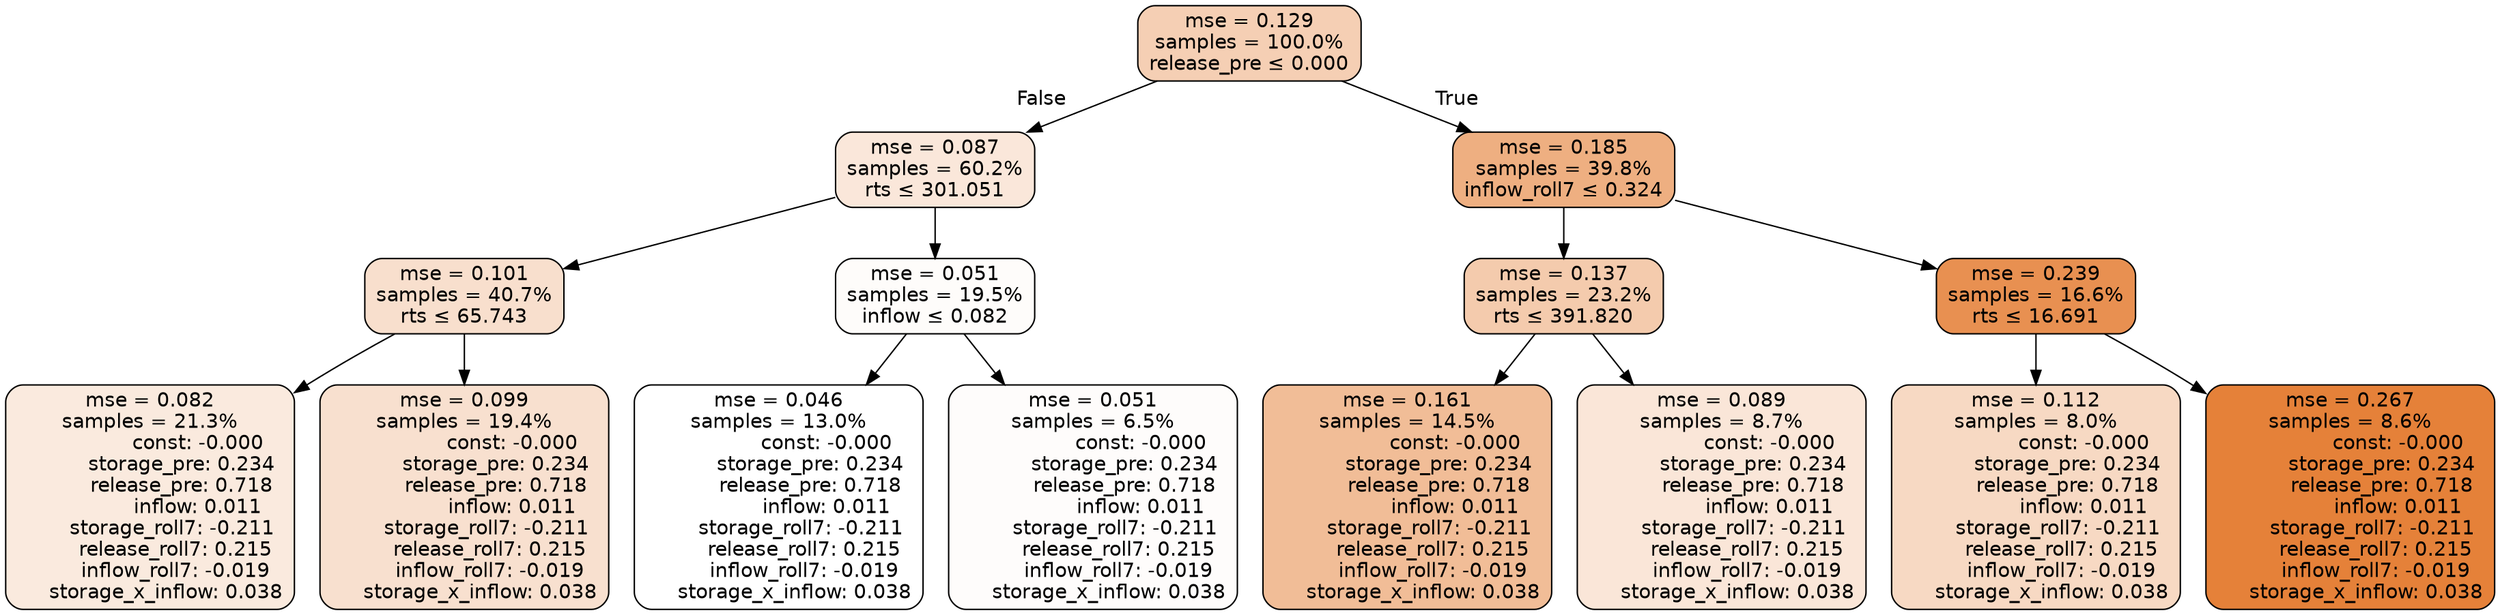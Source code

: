 digraph tree {
node [shape=rectangle, style="filled, rounded", color="black", fontname=helvetica] ;
edge [fontname=helvetica] ;
	"0" [label="mse = 0.129
samples = 100.0%
release_pre &le; 0.000", fillcolor="#f5cfb4"]
	"1" [label="mse = 0.087
samples = 60.2%
rts &le; 301.051", fillcolor="#fae7da"]
	"2" [label="mse = 0.101
samples = 40.7%
rts &le; 65.743", fillcolor="#f8dfcd"]
	"3" [label="mse = 0.082
samples = 21.3%
               const: -0.000
          storage_pre: 0.234
          release_pre: 0.718
               inflow: 0.011
       storage_roll7: -0.211
        release_roll7: 0.215
        inflow_roll7: -0.019
     storage_x_inflow: 0.038", fillcolor="#faeade"]
	"4" [label="mse = 0.099
samples = 19.4%
               const: -0.000
          storage_pre: 0.234
          release_pre: 0.718
               inflow: 0.011
       storage_roll7: -0.211
        release_roll7: 0.215
        inflow_roll7: -0.019
     storage_x_inflow: 0.038", fillcolor="#f8e0cf"]
	"5" [label="mse = 0.051
samples = 19.5%
inflow &le; 0.082", fillcolor="#fefcfa"]
	"6" [label="mse = 0.046
samples = 13.0%
               const: -0.000
          storage_pre: 0.234
          release_pre: 0.718
               inflow: 0.011
       storage_roll7: -0.211
        release_roll7: 0.215
        inflow_roll7: -0.019
     storage_x_inflow: 0.038", fillcolor="#ffffff"]
	"7" [label="mse = 0.051
samples = 6.5%
               const: -0.000
          storage_pre: 0.234
          release_pre: 0.718
               inflow: 0.011
       storage_roll7: -0.211
        release_roll7: 0.215
        inflow_roll7: -0.019
     storage_x_inflow: 0.038", fillcolor="#fefcfb"]
	"8" [label="mse = 0.185
samples = 39.8%
inflow_roll7 &le; 0.324", fillcolor="#eeaf81"]
	"9" [label="mse = 0.137
samples = 23.2%
rts &le; 391.820", fillcolor="#f4cbad"]
	"10" [label="mse = 0.161
samples = 14.5%
               const: -0.000
          storage_pre: 0.234
          release_pre: 0.718
               inflow: 0.011
       storage_roll7: -0.211
        release_roll7: 0.215
        inflow_roll7: -0.019
     storage_x_inflow: 0.038", fillcolor="#f1bd97"]
	"11" [label="mse = 0.089
samples = 8.7%
               const: -0.000
          storage_pre: 0.234
          release_pre: 0.718
               inflow: 0.011
       storage_roll7: -0.211
        release_roll7: 0.215
        inflow_roll7: -0.019
     storage_x_inflow: 0.038", fillcolor="#fae6d8"]
	"12" [label="mse = 0.239
samples = 16.6%
rts &le; 16.691", fillcolor="#e89051"]
	"13" [label="mse = 0.112
samples = 8.0%
               const: -0.000
          storage_pre: 0.234
          release_pre: 0.718
               inflow: 0.011
       storage_roll7: -0.211
        release_roll7: 0.215
        inflow_roll7: -0.019
     storage_x_inflow: 0.038", fillcolor="#f7d9c3"]
	"14" [label="mse = 0.267
samples = 8.6%
               const: -0.000
          storage_pre: 0.234
          release_pre: 0.718
               inflow: 0.011
       storage_roll7: -0.211
        release_roll7: 0.215
        inflow_roll7: -0.019
     storage_x_inflow: 0.038", fillcolor="#e58139"]

	"0" -> "1" [labeldistance=2.5, labelangle=45, headlabel="False"]
	"1" -> "2"
	"2" -> "3"
	"2" -> "4"
	"1" -> "5"
	"5" -> "6"
	"5" -> "7"
	"0" -> "8" [labeldistance=2.5, labelangle=-45, headlabel="True"]
	"8" -> "9"
	"9" -> "10"
	"9" -> "11"
	"8" -> "12"
	"12" -> "13"
	"12" -> "14"
}